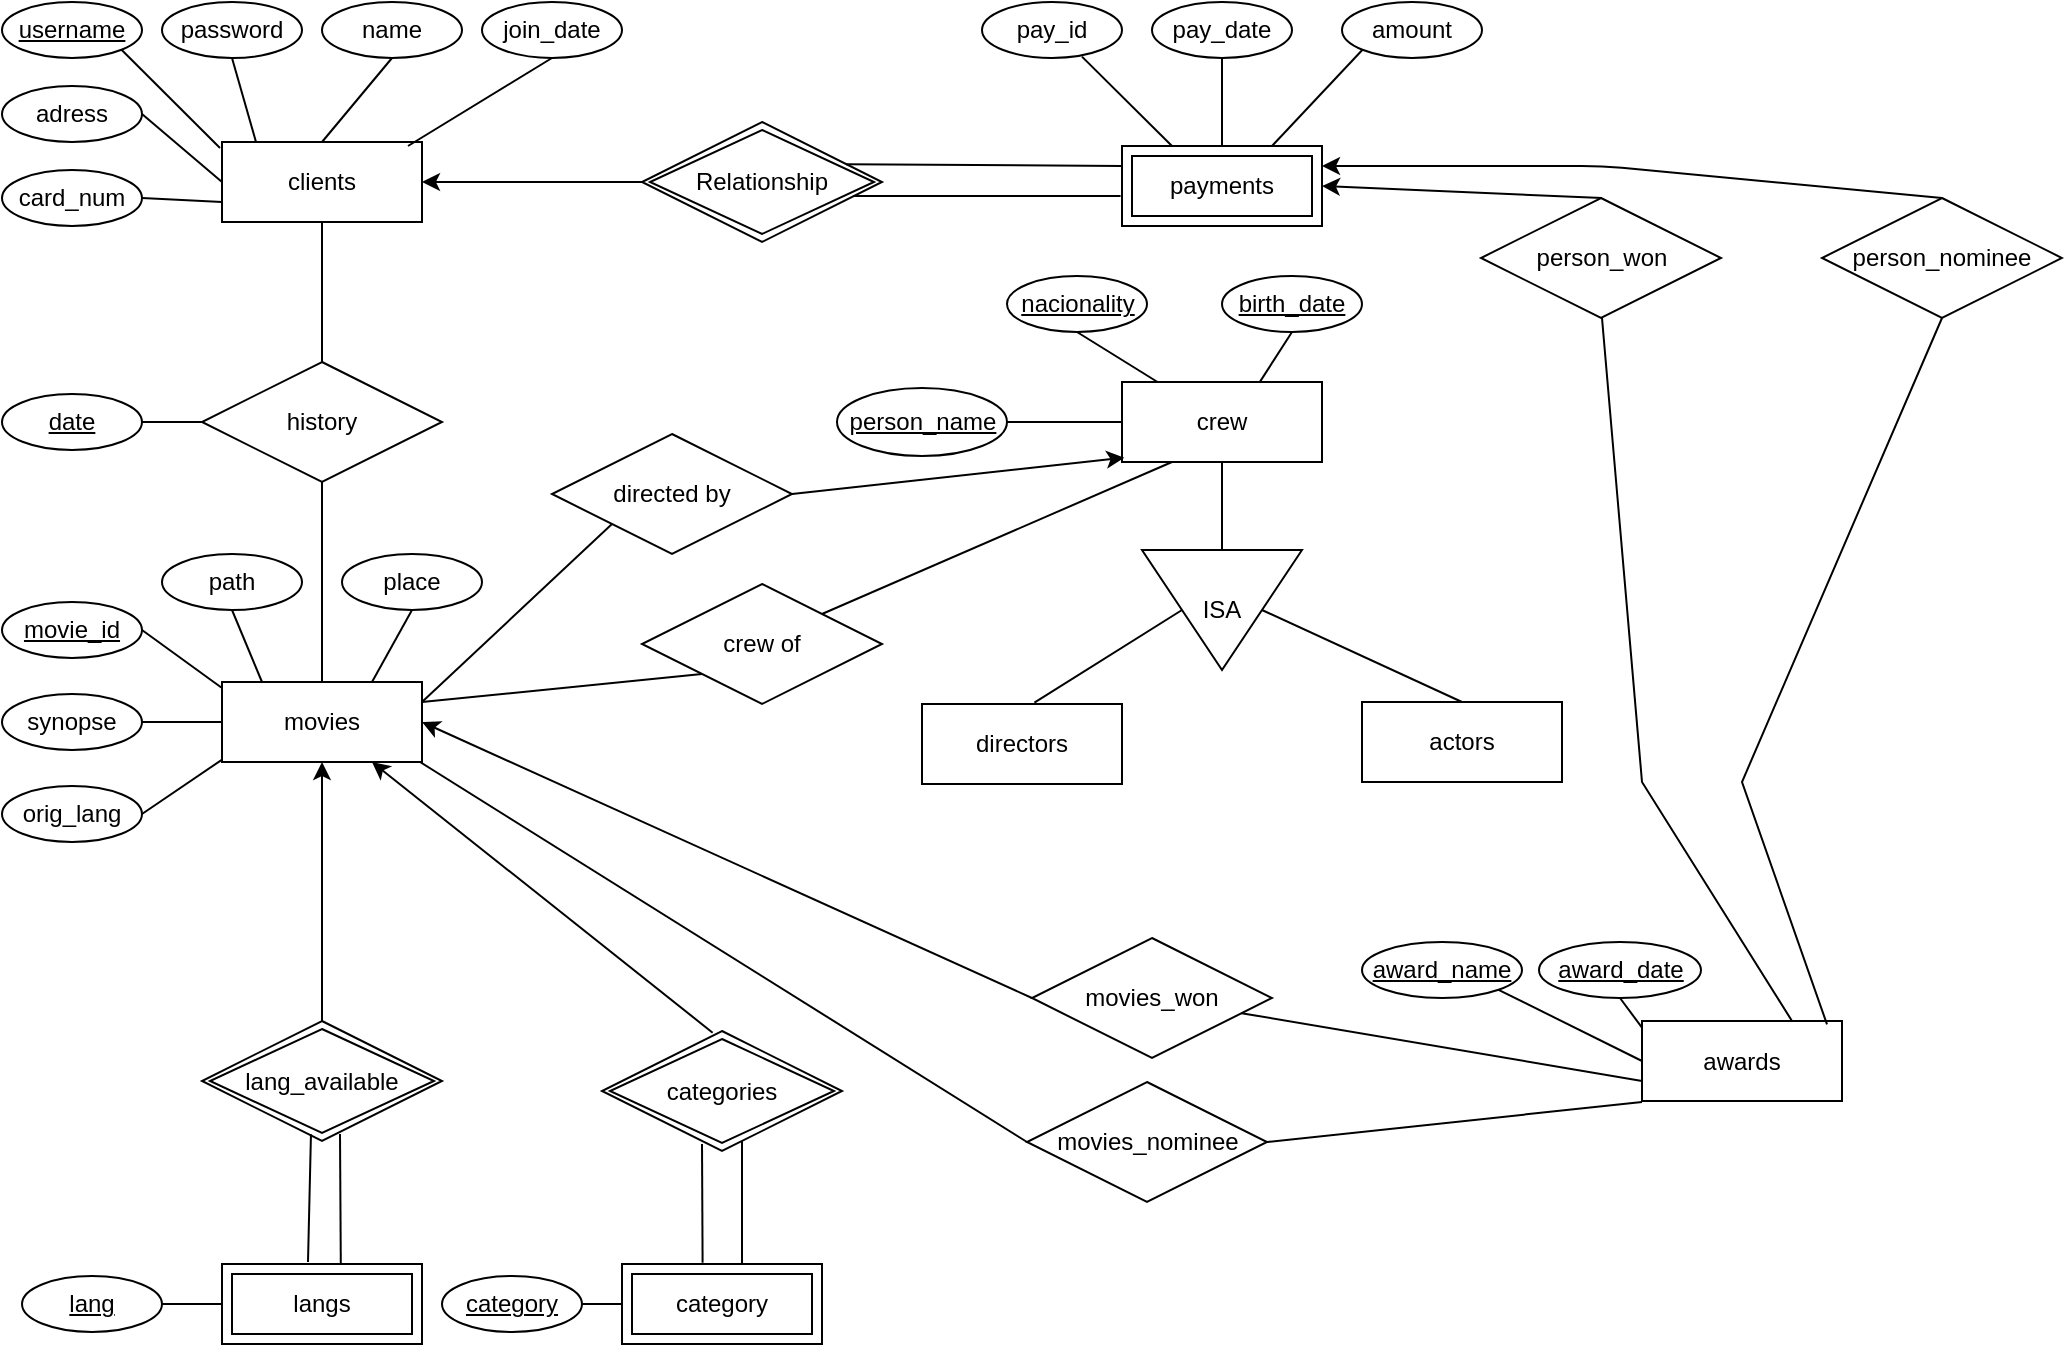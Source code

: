 <mxfile version="12.3.8" type="device" pages="1"><diagram id="RYnue4cF0OKcC7SYmtah" name="Page-1"><mxGraphModel dx="1406" dy="778" grid="1" gridSize="10" guides="1" tooltips="1" connect="1" arrows="1" fold="1" page="1" pageScale="1" pageWidth="850" pageHeight="1100" math="0" shadow="0"><root><mxCell id="0"/><mxCell id="1" parent="0"/><mxCell id="TG9i973_F82ijA39gTVR-1" value="clients" style="whiteSpace=wrap;html=1;align=center;" parent="1" vertex="1"><mxGeometry x="110" y="80" width="100" height="40" as="geometry"/></mxCell><mxCell id="TG9i973_F82ijA39gTVR-2" value="username" style="ellipse;whiteSpace=wrap;html=1;align=center;fontStyle=4" parent="1" vertex="1"><mxGeometry y="10" width="70" height="28" as="geometry"/></mxCell><mxCell id="TG9i973_F82ijA39gTVR-3" value="password" style="ellipse;whiteSpace=wrap;html=1;align=center;" parent="1" vertex="1"><mxGeometry x="80" y="10" width="70" height="28" as="geometry"/></mxCell><mxCell id="TG9i973_F82ijA39gTVR-4" value="name&lt;span style=&quot;color: rgba(0 , 0 , 0 , 0) ; font-family: monospace ; font-size: 0px ; white-space: nowrap&quot;&gt;%3CmxGraphModel%3E%3Croot%3E%3CmxCell%20id%3D%220%22%2F%3E%3CmxCell%20id%3D%221%22%20parent%3D%220%22%2F%3E%3CmxCell%20id%3D%222%22%20value%3D%22username%22%20style%3D%22ellipse%3BwhiteSpace%3Dwrap%3Bhtml%3D1%3Balign%3Dcenter%3B%22%20vertex%3D%221%22%20parent%3D%221%22%3E%3CmxGeometry%20x%3D%22110%22%20y%3D%22152%22%20width%3D%2270%22%20height%3D%2228%22%20as%3D%22geometry%22%2F%3E%3C%2FmxCell%3E%3C%2Froot%3E%3C%2FmxGraphModel%3E&lt;/span&gt;" style="ellipse;whiteSpace=wrap;html=1;align=center;" parent="1" vertex="1"><mxGeometry x="160" y="10" width="70" height="28" as="geometry"/></mxCell><mxCell id="TG9i973_F82ijA39gTVR-5" value="join_date" style="ellipse;whiteSpace=wrap;html=1;align=center;" parent="1" vertex="1"><mxGeometry x="240" y="10" width="70" height="28" as="geometry"/></mxCell><mxCell id="TG9i973_F82ijA39gTVR-6" value="adress" style="ellipse;whiteSpace=wrap;html=1;align=center;" parent="1" vertex="1"><mxGeometry y="52" width="70" height="28" as="geometry"/></mxCell><mxCell id="TG9i973_F82ijA39gTVR-7" value="card_num" style="ellipse;whiteSpace=wrap;html=1;align=center;" parent="1" vertex="1"><mxGeometry y="94" width="70" height="28" as="geometry"/></mxCell><mxCell id="TG9i973_F82ijA39gTVR-8" value="" style="endArrow=none;html=1;rounded=0;exitX=1;exitY=0.5;exitDx=0;exitDy=0;entryX=0;entryY=0.75;entryDx=0;entryDy=0;" parent="1" source="TG9i973_F82ijA39gTVR-7" target="TG9i973_F82ijA39gTVR-1" edge="1"><mxGeometry relative="1" as="geometry"><mxPoint x="10" y="140" as="sourcePoint"/><mxPoint x="170" y="140" as="targetPoint"/></mxGeometry></mxCell><mxCell id="TG9i973_F82ijA39gTVR-11" value="" style="endArrow=none;html=1;rounded=0;exitX=1;exitY=0.5;exitDx=0;exitDy=0;entryX=0;entryY=0.5;entryDx=0;entryDy=0;" parent="1" source="TG9i973_F82ijA39gTVR-6" target="TG9i973_F82ijA39gTVR-1" edge="1"><mxGeometry relative="1" as="geometry"><mxPoint x="10" y="140" as="sourcePoint"/><mxPoint x="110" y="90" as="targetPoint"/></mxGeometry></mxCell><mxCell id="TG9i973_F82ijA39gTVR-12" value="" style="endArrow=none;html=1;rounded=0;exitX=1;exitY=1;exitDx=0;exitDy=0;entryX=-0.01;entryY=0.075;entryDx=0;entryDy=0;entryPerimeter=0;" parent="1" source="TG9i973_F82ijA39gTVR-2" target="TG9i973_F82ijA39gTVR-1" edge="1"><mxGeometry relative="1" as="geometry"><mxPoint x="10" y="140" as="sourcePoint"/><mxPoint x="110" y="100" as="targetPoint"/></mxGeometry></mxCell><mxCell id="TG9i973_F82ijA39gTVR-13" value="" style="endArrow=none;html=1;rounded=0;exitX=0.5;exitY=1;exitDx=0;exitDy=0;entryX=0.17;entryY=0;entryDx=0;entryDy=0;entryPerimeter=0;" parent="1" source="TG9i973_F82ijA39gTVR-3" target="TG9i973_F82ijA39gTVR-1" edge="1"><mxGeometry relative="1" as="geometry"><mxPoint x="10" y="140" as="sourcePoint"/><mxPoint x="170" y="140" as="targetPoint"/></mxGeometry></mxCell><mxCell id="TG9i973_F82ijA39gTVR-14" value="" style="endArrow=none;html=1;rounded=0;exitX=0.5;exitY=1;exitDx=0;exitDy=0;entryX=0.5;entryY=0;entryDx=0;entryDy=0;" parent="1" source="TG9i973_F82ijA39gTVR-4" target="TG9i973_F82ijA39gTVR-1" edge="1"><mxGeometry relative="1" as="geometry"><mxPoint x="10" y="140" as="sourcePoint"/><mxPoint x="170" y="140" as="targetPoint"/></mxGeometry></mxCell><mxCell id="TG9i973_F82ijA39gTVR-15" value="" style="endArrow=none;html=1;rounded=0;exitX=0.5;exitY=1;exitDx=0;exitDy=0;entryX=0.93;entryY=0.05;entryDx=0;entryDy=0;entryPerimeter=0;" parent="1" source="TG9i973_F82ijA39gTVR-5" target="TG9i973_F82ijA39gTVR-1" edge="1"><mxGeometry relative="1" as="geometry"><mxPoint x="10" y="140" as="sourcePoint"/><mxPoint x="170" y="140" as="targetPoint"/></mxGeometry></mxCell><mxCell id="TG9i973_F82ijA39gTVR-16" value="history" style="shape=rhombus;perimeter=rhombusPerimeter;whiteSpace=wrap;html=1;align=center;" parent="1" vertex="1"><mxGeometry x="100" y="190" width="120" height="60" as="geometry"/></mxCell><mxCell id="TG9i973_F82ijA39gTVR-17" value="" style="endArrow=none;html=1;rounded=0;exitX=0.5;exitY=1;exitDx=0;exitDy=0;entryX=0.5;entryY=0;entryDx=0;entryDy=0;" parent="1" source="TG9i973_F82ijA39gTVR-1" target="TG9i973_F82ijA39gTVR-16" edge="1"><mxGeometry relative="1" as="geometry"><mxPoint x="10" y="270" as="sourcePoint"/><mxPoint x="170" y="270" as="targetPoint"/></mxGeometry></mxCell><mxCell id="TG9i973_F82ijA39gTVR-19" value="date" style="ellipse;whiteSpace=wrap;html=1;align=center;fontStyle=4" parent="1" vertex="1"><mxGeometry y="206" width="70" height="28" as="geometry"/></mxCell><mxCell id="TG9i973_F82ijA39gTVR-20" value="" style="endArrow=none;html=1;rounded=0;exitX=1;exitY=0.5;exitDx=0;exitDy=0;entryX=0;entryY=0.5;entryDx=0;entryDy=0;" parent="1" source="TG9i973_F82ijA39gTVR-19" target="TG9i973_F82ijA39gTVR-16" edge="1"><mxGeometry relative="1" as="geometry"><mxPoint x="10" y="270" as="sourcePoint"/><mxPoint x="170" y="270" as="targetPoint"/></mxGeometry></mxCell><mxCell id="TG9i973_F82ijA39gTVR-21" value="movies" style="whiteSpace=wrap;html=1;align=center;" parent="1" vertex="1"><mxGeometry x="110" y="350" width="100" height="40" as="geometry"/></mxCell><mxCell id="TG9i973_F82ijA39gTVR-22" value="" style="endArrow=none;html=1;rounded=0;exitX=0.5;exitY=1;exitDx=0;exitDy=0;entryX=0.5;entryY=0;entryDx=0;entryDy=0;" parent="1" source="TG9i973_F82ijA39gTVR-16" target="TG9i973_F82ijA39gTVR-21" edge="1"><mxGeometry relative="1" as="geometry"><mxPoint x="10" y="410" as="sourcePoint"/><mxPoint x="170" y="410" as="targetPoint"/></mxGeometry></mxCell><mxCell id="TG9i973_F82ijA39gTVR-26" value="path" style="ellipse;whiteSpace=wrap;html=1;align=center;" parent="1" vertex="1"><mxGeometry x="80" y="286" width="70" height="28" as="geometry"/></mxCell><mxCell id="TG9i973_F82ijA39gTVR-27" value="place" style="ellipse;whiteSpace=wrap;html=1;align=center;" parent="1" vertex="1"><mxGeometry x="170" y="286" width="70" height="28" as="geometry"/></mxCell><mxCell id="TG9i973_F82ijA39gTVR-28" value="movie_id" style="ellipse;whiteSpace=wrap;html=1;align=center;fontStyle=4" parent="1" vertex="1"><mxGeometry y="310" width="70" height="28" as="geometry"/></mxCell><mxCell id="TG9i973_F82ijA39gTVR-29" value="synopse" style="ellipse;whiteSpace=wrap;html=1;align=center;" parent="1" vertex="1"><mxGeometry y="356" width="70" height="28" as="geometry"/></mxCell><mxCell id="TG9i973_F82ijA39gTVR-30" value="orig_lang" style="ellipse;whiteSpace=wrap;html=1;align=center;" parent="1" vertex="1"><mxGeometry y="402" width="70" height="28" as="geometry"/></mxCell><mxCell id="TG9i973_F82ijA39gTVR-31" value="" style="endArrow=none;html=1;rounded=0;exitX=0.5;exitY=1;exitDx=0;exitDy=0;" parent="1" source="TG9i973_F82ijA39gTVR-26" edge="1"><mxGeometry relative="1" as="geometry"><mxPoint x="10" y="450" as="sourcePoint"/><mxPoint x="130" y="350" as="targetPoint"/></mxGeometry></mxCell><mxCell id="TG9i973_F82ijA39gTVR-32" value="" style="endArrow=none;html=1;rounded=0;exitX=0.5;exitY=1;exitDx=0;exitDy=0;entryX=0.75;entryY=0;entryDx=0;entryDy=0;" parent="1" source="TG9i973_F82ijA39gTVR-27" target="TG9i973_F82ijA39gTVR-21" edge="1"><mxGeometry relative="1" as="geometry"><mxPoint x="10" y="450" as="sourcePoint"/><mxPoint x="170" y="450" as="targetPoint"/></mxGeometry></mxCell><mxCell id="TG9i973_F82ijA39gTVR-33" value="" style="endArrow=none;html=1;rounded=0;exitX=1;exitY=0.5;exitDx=0;exitDy=0;entryX=0;entryY=0.075;entryDx=0;entryDy=0;entryPerimeter=0;" parent="1" source="TG9i973_F82ijA39gTVR-28" target="TG9i973_F82ijA39gTVR-21" edge="1"><mxGeometry relative="1" as="geometry"><mxPoint x="10" y="450" as="sourcePoint"/><mxPoint x="170" y="450" as="targetPoint"/></mxGeometry></mxCell><mxCell id="TG9i973_F82ijA39gTVR-34" value="" style="endArrow=none;html=1;rounded=0;exitX=1;exitY=0.5;exitDx=0;exitDy=0;entryX=0;entryY=0.5;entryDx=0;entryDy=0;" parent="1" source="TG9i973_F82ijA39gTVR-29" target="TG9i973_F82ijA39gTVR-21" edge="1"><mxGeometry relative="1" as="geometry"><mxPoint x="10" y="450" as="sourcePoint"/><mxPoint x="170" y="450" as="targetPoint"/></mxGeometry></mxCell><mxCell id="TG9i973_F82ijA39gTVR-35" value="" style="endArrow=none;html=1;rounded=0;exitX=1;exitY=0.5;exitDx=0;exitDy=0;entryX=-0.003;entryY=0.976;entryDx=0;entryDy=0;entryPerimeter=0;" parent="1" source="TG9i973_F82ijA39gTVR-30" target="TG9i973_F82ijA39gTVR-21" edge="1"><mxGeometry relative="1" as="geometry"><mxPoint x="10" y="450" as="sourcePoint"/><mxPoint x="170" y="450" as="targetPoint"/></mxGeometry></mxCell><mxCell id="TG9i973_F82ijA39gTVR-37" value="Relationship" style="shape=rhombus;double=1;perimeter=rhombusPerimeter;whiteSpace=wrap;html=1;align=center;" parent="1" vertex="1"><mxGeometry x="320" y="70" width="120" height="60" as="geometry"/></mxCell><mxCell id="TG9i973_F82ijA39gTVR-38" value="" style="endArrow=classic;html=1;entryX=1;entryY=0.5;entryDx=0;entryDy=0;exitX=0;exitY=0.5;exitDx=0;exitDy=0;" parent="1" source="TG9i973_F82ijA39gTVR-37" target="TG9i973_F82ijA39gTVR-1" edge="1"><mxGeometry width="50" height="50" relative="1" as="geometry"><mxPoint x="320" y="170" as="sourcePoint"/><mxPoint x="320" y="230" as="targetPoint"/></mxGeometry></mxCell><mxCell id="TG9i973_F82ijA39gTVR-39" value="payments" style="shape=ext;margin=3;double=1;whiteSpace=wrap;html=1;align=center;" parent="1" vertex="1"><mxGeometry x="560" y="82" width="100" height="40" as="geometry"/></mxCell><mxCell id="TG9i973_F82ijA39gTVR-40" value="" style="endArrow=none;html=1;rounded=0;entryX=0;entryY=0.25;entryDx=0;entryDy=0;exitX=0.85;exitY=0.352;exitDx=0;exitDy=0;exitPerimeter=0;" parent="1" source="TG9i973_F82ijA39gTVR-37" target="TG9i973_F82ijA39gTVR-39" edge="1"><mxGeometry relative="1" as="geometry"><mxPoint x="10" y="450" as="sourcePoint"/><mxPoint x="170" y="450" as="targetPoint"/></mxGeometry></mxCell><mxCell id="TG9i973_F82ijA39gTVR-41" value="" style="endArrow=none;html=1;rounded=0;exitX=0.879;exitY=0.616;exitDx=0;exitDy=0;exitPerimeter=0;entryX=-0.007;entryY=0.624;entryDx=0;entryDy=0;entryPerimeter=0;" parent="1" source="TG9i973_F82ijA39gTVR-37" target="TG9i973_F82ijA39gTVR-39" edge="1"><mxGeometry relative="1" as="geometry"><mxPoint x="10" y="450" as="sourcePoint"/><mxPoint x="170" y="450" as="targetPoint"/></mxGeometry></mxCell><mxCell id="TG9i973_F82ijA39gTVR-43" value="pay_id" style="ellipse;whiteSpace=wrap;html=1;align=center;" parent="1" vertex="1"><mxGeometry x="490" y="10" width="70" height="28" as="geometry"/></mxCell><mxCell id="TG9i973_F82ijA39gTVR-44" value="pay_date" style="ellipse;whiteSpace=wrap;html=1;align=center;" parent="1" vertex="1"><mxGeometry x="575" y="10" width="70" height="28" as="geometry"/></mxCell><mxCell id="TG9i973_F82ijA39gTVR-45" value="" style="endArrow=none;html=1;rounded=0;exitX=0.714;exitY=0.975;exitDx=0;exitDy=0;exitPerimeter=0;entryX=0.25;entryY=0;entryDx=0;entryDy=0;" parent="1" source="TG9i973_F82ijA39gTVR-43" target="TG9i973_F82ijA39gTVR-39" edge="1"><mxGeometry relative="1" as="geometry"><mxPoint x="550" y="170" as="sourcePoint"/><mxPoint x="590" y="190" as="targetPoint"/></mxGeometry></mxCell><mxCell id="TG9i973_F82ijA39gTVR-46" value="" style="endArrow=none;html=1;rounded=0;entryX=0.5;entryY=0;entryDx=0;entryDy=0;exitX=0.5;exitY=1;exitDx=0;exitDy=0;" parent="1" source="TG9i973_F82ijA39gTVR-44" target="TG9i973_F82ijA39gTVR-39" edge="1"><mxGeometry relative="1" as="geometry"><mxPoint x="610" y="50" as="sourcePoint"/><mxPoint x="655" y="82" as="targetPoint"/></mxGeometry></mxCell><mxCell id="TG9i973_F82ijA39gTVR-47" value="amount" style="ellipse;whiteSpace=wrap;html=1;align=center;" parent="1" vertex="1"><mxGeometry x="670" y="10" width="70" height="28" as="geometry"/></mxCell><mxCell id="TG9i973_F82ijA39gTVR-48" value="" style="endArrow=none;html=1;rounded=0;exitX=0;exitY=1;exitDx=0;exitDy=0;entryX=0.75;entryY=0;entryDx=0;entryDy=0;" parent="1" source="TG9i973_F82ijA39gTVR-47" target="TG9i973_F82ijA39gTVR-39" edge="1"><mxGeometry relative="1" as="geometry"><mxPoint x="460" y="250" as="sourcePoint"/><mxPoint x="620" y="250" as="targetPoint"/></mxGeometry></mxCell><mxCell id="TG9i973_F82ijA39gTVR-52" value="" style="endArrow=classic;html=1;entryX=0.5;entryY=1;entryDx=0;entryDy=0;exitX=0.5;exitY=0;exitDx=0;exitDy=0;" parent="1" target="TG9i973_F82ijA39gTVR-21" edge="1"><mxGeometry width="50" height="50" relative="1" as="geometry"><mxPoint x="160" y="520" as="sourcePoint"/><mxPoint x="60" y="580" as="targetPoint"/></mxGeometry></mxCell><mxCell id="TG9i973_F82ijA39gTVR-53" value="" style="endArrow=classic;html=1;entryX=0.75;entryY=1;entryDx=0;entryDy=0;exitX=0.461;exitY=0.014;exitDx=0;exitDy=0;exitPerimeter=0;" parent="1" source="TG9i973_F82ijA39gTVR-55" target="TG9i973_F82ijA39gTVR-21" edge="1"><mxGeometry width="50" height="50" relative="1" as="geometry"><mxPoint x="449.333" y="520" as="sourcePoint"/><mxPoint x="60" y="580" as="targetPoint"/></mxGeometry></mxCell><mxCell id="TG9i973_F82ijA39gTVR-54" value="lang_available" style="shape=rhombus;double=1;perimeter=rhombusPerimeter;whiteSpace=wrap;html=1;align=center;" parent="1" vertex="1"><mxGeometry x="100" y="519.5" width="120" height="60" as="geometry"/></mxCell><mxCell id="TG9i973_F82ijA39gTVR-55" value="categories" style="shape=rhombus;double=1;perimeter=rhombusPerimeter;whiteSpace=wrap;html=1;align=center;" parent="1" vertex="1"><mxGeometry x="300" y="524.5" width="120" height="60" as="geometry"/></mxCell><mxCell id="TG9i973_F82ijA39gTVR-56" value="langs" style="shape=ext;margin=3;double=1;whiteSpace=wrap;html=1;align=center;" parent="1" vertex="1"><mxGeometry x="110" y="641" width="100" height="40" as="geometry"/></mxCell><mxCell id="TG9i973_F82ijA39gTVR-57" value="" style="endArrow=none;html=1;rounded=0;exitX=0.454;exitY=0.944;exitDx=0;exitDy=0;exitPerimeter=0;" parent="1" source="TG9i973_F82ijA39gTVR-54" edge="1"><mxGeometry relative="1" as="geometry"><mxPoint x="10" y="690" as="sourcePoint"/><mxPoint x="153" y="640" as="targetPoint"/></mxGeometry></mxCell><mxCell id="TG9i973_F82ijA39gTVR-60" value="lang" style="ellipse;whiteSpace=wrap;html=1;align=center;fontStyle=4" parent="1" vertex="1"><mxGeometry x="10" y="647" width="70" height="28" as="geometry"/></mxCell><mxCell id="TG9i973_F82ijA39gTVR-61" value="" style="endArrow=none;html=1;rounded=0;exitX=1;exitY=0.5;exitDx=0;exitDy=0;entryX=0;entryY=0.5;entryDx=0;entryDy=0;" parent="1" source="TG9i973_F82ijA39gTVR-60" target="TG9i973_F82ijA39gTVR-56" edge="1"><mxGeometry relative="1" as="geometry"><mxPoint x="10" y="690" as="sourcePoint"/><mxPoint x="170" y="690" as="targetPoint"/></mxGeometry></mxCell><mxCell id="TG9i973_F82ijA39gTVR-62" value="category" style="shape=ext;margin=3;double=1;whiteSpace=wrap;html=1;align=center;" parent="1" vertex="1"><mxGeometry x="310" y="641" width="100" height="40" as="geometry"/></mxCell><mxCell id="TG9i973_F82ijA39gTVR-65" value="category" style="ellipse;whiteSpace=wrap;html=1;align=center;fontStyle=4" parent="1" vertex="1"><mxGeometry x="220" y="647" width="70" height="28" as="geometry"/></mxCell><mxCell id="TG9i973_F82ijA39gTVR-68" value="" style="endArrow=none;html=1;rounded=0;exitX=0;exitY=0.5;exitDx=0;exitDy=0;entryX=1;entryY=0.5;entryDx=0;entryDy=0;" parent="1" source="TG9i973_F82ijA39gTVR-62" target="TG9i973_F82ijA39gTVR-65" edge="1"><mxGeometry relative="1" as="geometry"><mxPoint x="-80" y="705" as="sourcePoint"/><mxPoint x="80" y="705" as="targetPoint"/></mxGeometry></mxCell><mxCell id="TG9i973_F82ijA39gTVR-69" value="" style="endArrow=none;html=1;rounded=0;exitX=0.5;exitY=1;exitDx=0;exitDy=0;" parent="1" edge="1"><mxGeometry relative="1" as="geometry"><mxPoint x="370" y="579.5" as="sourcePoint"/><mxPoint x="370" y="641" as="targetPoint"/></mxGeometry></mxCell><mxCell id="TG9i973_F82ijA39gTVR-71" value="" style="endArrow=none;html=1;rounded=0;entryX=0.354;entryY=0;entryDx=0;entryDy=0;entryPerimeter=0;" parent="1" edge="1"><mxGeometry relative="1" as="geometry"><mxPoint x="169" y="576" as="sourcePoint"/><mxPoint x="169.4" y="641" as="targetPoint"/></mxGeometry></mxCell><mxCell id="TG9i973_F82ijA39gTVR-72" value="" style="endArrow=none;html=1;rounded=0;entryX=0.403;entryY=-0.017;entryDx=0;entryDy=0;entryPerimeter=0;" parent="1" target="TG9i973_F82ijA39gTVR-62" edge="1"><mxGeometry relative="1" as="geometry"><mxPoint x="350" y="581" as="sourcePoint"/><mxPoint x="350" y="635" as="targetPoint"/></mxGeometry></mxCell><mxCell id="TG9i973_F82ijA39gTVR-79" value="crew" style="whiteSpace=wrap;html=1;align=center;" parent="1" vertex="1"><mxGeometry x="560" y="200" width="100" height="40" as="geometry"/></mxCell><mxCell id="TG9i973_F82ijA39gTVR-81" value="person_name" style="ellipse;whiteSpace=wrap;html=1;align=center;fontStyle=4" parent="1" vertex="1"><mxGeometry x="417.5" y="203" width="85" height="34" as="geometry"/></mxCell><mxCell id="TG9i973_F82ijA39gTVR-85" value="" style="endArrow=none;html=1;rounded=0;exitX=1;exitY=0.5;exitDx=0;exitDy=0;entryX=0;entryY=0.5;entryDx=0;entryDy=0;" parent="1" source="TG9i973_F82ijA39gTVR-81" target="TG9i973_F82ijA39gTVR-79" edge="1"><mxGeometry relative="1" as="geometry"><mxPoint x="480" y="300" as="sourcePoint"/><mxPoint x="640" y="300" as="targetPoint"/></mxGeometry></mxCell><mxCell id="TG9i973_F82ijA39gTVR-87" value="nacionality" style="ellipse;whiteSpace=wrap;html=1;align=center;fontStyle=4" parent="1" vertex="1"><mxGeometry x="502.5" y="147" width="70" height="28" as="geometry"/></mxCell><mxCell id="TG9i973_F82ijA39gTVR-88" value="birth_date" style="ellipse;whiteSpace=wrap;html=1;align=center;fontStyle=4" parent="1" vertex="1"><mxGeometry x="610" y="147" width="70" height="28" as="geometry"/></mxCell><mxCell id="TG9i973_F82ijA39gTVR-89" value="" style="endArrow=none;html=1;rounded=0;exitX=0.5;exitY=1;exitDx=0;exitDy=0;" parent="1" source="TG9i973_F82ijA39gTVR-87" target="TG9i973_F82ijA39gTVR-79" edge="1"><mxGeometry relative="1" as="geometry"><mxPoint x="525" y="389.5" as="sourcePoint"/><mxPoint x="685" y="389.5" as="targetPoint"/></mxGeometry></mxCell><mxCell id="TG9i973_F82ijA39gTVR-90" value="" style="endArrow=none;html=1;rounded=0;exitX=0.5;exitY=1;exitDx=0;exitDy=0;entryX=0.687;entryY=0.008;entryDx=0;entryDy=0;entryPerimeter=0;" parent="1" source="TG9i973_F82ijA39gTVR-88" target="TG9i973_F82ijA39gTVR-79" edge="1"><mxGeometry relative="1" as="geometry"><mxPoint x="547.5" y="185" as="sourcePoint"/><mxPoint x="587.778" y="210" as="targetPoint"/></mxGeometry></mxCell><mxCell id="TG9i973_F82ijA39gTVR-91" value="ISA" style="triangle;whiteSpace=wrap;html=1;direction=south;" parent="1" vertex="1"><mxGeometry x="570" y="284" width="80" height="60" as="geometry"/></mxCell><mxCell id="TG9i973_F82ijA39gTVR-92" value="" style="endArrow=none;html=1;rounded=0;exitX=0.5;exitY=1;exitDx=0;exitDy=0;entryX=0;entryY=0.5;entryDx=0;entryDy=0;" parent="1" source="TG9i973_F82ijA39gTVR-79" target="TG9i973_F82ijA39gTVR-91" edge="1"><mxGeometry relative="1" as="geometry"><mxPoint x="424.5" y="383.5" as="sourcePoint"/><mxPoint x="584.5" y="383.5" as="targetPoint"/></mxGeometry></mxCell><mxCell id="TG9i973_F82ijA39gTVR-93" value="directors" style="whiteSpace=wrap;html=1;align=center;" parent="1" vertex="1"><mxGeometry x="460" y="361" width="100" height="40" as="geometry"/></mxCell><mxCell id="TG9i973_F82ijA39gTVR-94" value="actors" style="whiteSpace=wrap;html=1;align=center;" parent="1" vertex="1"><mxGeometry x="680" y="360" width="100" height="40" as="geometry"/></mxCell><mxCell id="TG9i973_F82ijA39gTVR-95" value="" style="endArrow=none;html=1;rounded=0;exitX=0.5;exitY=1;exitDx=0;exitDy=0;entryX=0.562;entryY=-0.017;entryDx=0;entryDy=0;entryPerimeter=0;" parent="1" source="TG9i973_F82ijA39gTVR-91" target="TG9i973_F82ijA39gTVR-93" edge="1"><mxGeometry relative="1" as="geometry"><mxPoint x="502.5" y="500" as="sourcePoint"/><mxPoint x="662.5" y="500" as="targetPoint"/></mxGeometry></mxCell><mxCell id="TG9i973_F82ijA39gTVR-96" value="" style="endArrow=none;html=1;rounded=0;exitX=0.5;exitY=0;exitDx=0;exitDy=0;entryX=0.5;entryY=0;entryDx=0;entryDy=0;" parent="1" source="TG9i973_F82ijA39gTVR-91" target="TG9i973_F82ijA39gTVR-94" edge="1"><mxGeometry relative="1" as="geometry"><mxPoint x="650" y="378" as="sourcePoint"/><mxPoint x="576.2" y="424.32" as="targetPoint"/></mxGeometry></mxCell><mxCell id="TG9i973_F82ijA39gTVR-98" value="awards" style="whiteSpace=wrap;html=1;align=center;" parent="1" vertex="1"><mxGeometry x="820" y="519.5" width="100" height="40" as="geometry"/></mxCell><mxCell id="TG9i973_F82ijA39gTVR-100" value="" style="endArrow=classic;html=1;entryX=1;entryY=0.5;entryDx=0;entryDy=0;exitX=0.5;exitY=0;exitDx=0;exitDy=0;" parent="1" target="TG9i973_F82ijA39gTVR-39" edge="1"><mxGeometry width="50" height="50" relative="1" as="geometry"><mxPoint x="800" y="108" as="sourcePoint"/><mxPoint x="755" y="125" as="targetPoint"/></mxGeometry></mxCell><mxCell id="TG9i973_F82ijA39gTVR-103" value="" style="endArrow=classic;html=1;exitX=0.5;exitY=0;exitDx=0;exitDy=0;entryX=1;entryY=0.25;entryDx=0;entryDy=0;" parent="1" target="TG9i973_F82ijA39gTVR-39" edge="1"><mxGeometry width="50" height="50" relative="1" as="geometry"><mxPoint x="970" y="108" as="sourcePoint"/><mxPoint x="820" y="100" as="targetPoint"/><Array as="points"><mxPoint x="800" y="92"/></Array></mxGeometry></mxCell><mxCell id="TG9i973_F82ijA39gTVR-105" value="" style="endArrow=none;html=1;rounded=0;entryX=0.5;entryY=1;entryDx=0;entryDy=0;exitX=0.75;exitY=0;exitDx=0;exitDy=0;" parent="1" source="TG9i973_F82ijA39gTVR-98" edge="1"><mxGeometry relative="1" as="geometry"><mxPoint x="650" y="554" as="sourcePoint"/><mxPoint x="800" y="168" as="targetPoint"/><Array as="points"><mxPoint x="820" y="400"/></Array></mxGeometry></mxCell><mxCell id="TG9i973_F82ijA39gTVR-106" value="" style="endArrow=none;html=1;rounded=0;entryX=0.5;entryY=1;entryDx=0;entryDy=0;exitX=0.925;exitY=0.042;exitDx=0;exitDy=0;exitPerimeter=0;" parent="1" source="TG9i973_F82ijA39gTVR-98" edge="1"><mxGeometry relative="1" as="geometry"><mxPoint x="850" y="520" as="sourcePoint"/><mxPoint x="970" y="168" as="targetPoint"/><Array as="points"><mxPoint x="870" y="400"/></Array></mxGeometry></mxCell><mxCell id="TG9i973_F82ijA39gTVR-108" value="award_name" style="ellipse;whiteSpace=wrap;html=1;align=center;fontStyle=4" parent="1" vertex="1"><mxGeometry x="680" y="480" width="80" height="28" as="geometry"/></mxCell><mxCell id="TG9i973_F82ijA39gTVR-109" value="award_date" style="ellipse;whiteSpace=wrap;html=1;align=center;fontStyle=4" parent="1" vertex="1"><mxGeometry x="768.5" y="480" width="81" height="28" as="geometry"/></mxCell><mxCell id="TG9i973_F82ijA39gTVR-112" value="" style="endArrow=none;html=1;rounded=0;exitX=0.5;exitY=1;exitDx=0;exitDy=0;entryX=0;entryY=0.083;entryDx=0;entryDy=0;entryPerimeter=0;" parent="1" source="TG9i973_F82ijA39gTVR-109" target="TG9i973_F82ijA39gTVR-98" edge="1"><mxGeometry relative="1" as="geometry"><mxPoint x="590" y="590" as="sourcePoint"/><mxPoint x="750" y="590" as="targetPoint"/></mxGeometry></mxCell><mxCell id="TG9i973_F82ijA39gTVR-113" value="" style="endArrow=none;html=1;rounded=0;exitX=1;exitY=1;exitDx=0;exitDy=0;entryX=0;entryY=0.5;entryDx=0;entryDy=0;" parent="1" source="TG9i973_F82ijA39gTVR-108" target="TG9i973_F82ijA39gTVR-98" edge="1"><mxGeometry relative="1" as="geometry"><mxPoint x="580" y="600" as="sourcePoint"/><mxPoint x="740" y="600" as="targetPoint"/></mxGeometry></mxCell><mxCell id="TG9i973_F82ijA39gTVR-114" value="person_won" style="shape=rhombus;perimeter=rhombusPerimeter;whiteSpace=wrap;html=1;align=center;" parent="1" vertex="1"><mxGeometry x="739.5" y="108" width="120" height="60" as="geometry"/></mxCell><mxCell id="TG9i973_F82ijA39gTVR-115" value="person_nominee" style="shape=rhombus;perimeter=rhombusPerimeter;whiteSpace=wrap;html=1;align=center;" parent="1" vertex="1"><mxGeometry x="910" y="108" width="120" height="60" as="geometry"/></mxCell><mxCell id="TG9i973_F82ijA39gTVR-117" value="movies_won" style="shape=rhombus;perimeter=rhombusPerimeter;whiteSpace=wrap;html=1;align=center;" parent="1" vertex="1"><mxGeometry x="515" y="478" width="120" height="60" as="geometry"/></mxCell><mxCell id="TG9i973_F82ijA39gTVR-118" value="" style="endArrow=none;html=1;rounded=0;entryX=0;entryY=0.75;entryDx=0;entryDy=0;" parent="1" source="TG9i973_F82ijA39gTVR-117" target="TG9i973_F82ijA39gTVR-98" edge="1"><mxGeometry relative="1" as="geometry"><mxPoint x="645" y="539.5" as="sourcePoint"/><mxPoint x="805" y="539.5" as="targetPoint"/></mxGeometry></mxCell><mxCell id="TG9i973_F82ijA39gTVR-119" value="" style="endArrow=classic;html=1;exitX=0;exitY=0.5;exitDx=0;exitDy=0;entryX=1;entryY=0.5;entryDx=0;entryDy=0;" parent="1" source="TG9i973_F82ijA39gTVR-117" target="TG9i973_F82ijA39gTVR-21" edge="1"><mxGeometry width="50" height="50" relative="1" as="geometry"><mxPoint x="452.5" y="509.5" as="sourcePoint"/><mxPoint x="502.5" y="459.5" as="targetPoint"/></mxGeometry></mxCell><mxCell id="TG9i973_F82ijA39gTVR-120" value="directed by" style="shape=rhombus;perimeter=rhombusPerimeter;whiteSpace=wrap;html=1;align=center;" parent="1" vertex="1"><mxGeometry x="275" y="226" width="120" height="60" as="geometry"/></mxCell><mxCell id="TG9i973_F82ijA39gTVR-121" value="" style="endArrow=none;html=1;rounded=0;exitX=1;exitY=0.25;exitDx=0;exitDy=0;entryX=0;entryY=1;entryDx=0;entryDy=0;" parent="1" source="TG9i973_F82ijA39gTVR-21" target="TG9i973_F82ijA39gTVR-120" edge="1"><mxGeometry relative="1" as="geometry"><mxPoint x="240" y="355.5" as="sourcePoint"/><mxPoint x="400" y="355.5" as="targetPoint"/></mxGeometry></mxCell><mxCell id="TG9i973_F82ijA39gTVR-122" value="" style="endArrow=classic;html=1;exitX=1;exitY=0.5;exitDx=0;exitDy=0;entryX=0.012;entryY=0.946;entryDx=0;entryDy=0;entryPerimeter=0;" parent="1" source="TG9i973_F82ijA39gTVR-120" target="TG9i973_F82ijA39gTVR-79" edge="1"><mxGeometry width="50" height="50" relative="1" as="geometry"><mxPoint x="424.5" y="300" as="sourcePoint"/><mxPoint x="474.5" y="250" as="targetPoint"/></mxGeometry></mxCell><mxCell id="TG9i973_F82ijA39gTVR-123" value="crew of" style="shape=rhombus;perimeter=rhombusPerimeter;whiteSpace=wrap;html=1;align=center;" parent="1" vertex="1"><mxGeometry x="320" y="301" width="120" height="60" as="geometry"/></mxCell><mxCell id="TG9i973_F82ijA39gTVR-124" value="" style="endArrow=none;html=1;entryX=0.25;entryY=1;entryDx=0;entryDy=0;exitX=1;exitY=0;exitDx=0;exitDy=0;" parent="1" source="TG9i973_F82ijA39gTVR-123" target="TG9i973_F82ijA39gTVR-79" edge="1"><mxGeometry width="50" height="50" relative="1" as="geometry"><mxPoint x="465" y="314" as="sourcePoint"/><mxPoint x="515" y="264" as="targetPoint"/></mxGeometry></mxCell><mxCell id="TG9i973_F82ijA39gTVR-125" value="" style="endArrow=none;html=1;entryX=0;entryY=1;entryDx=0;entryDy=0;exitX=1;exitY=0.25;exitDx=0;exitDy=0;" parent="1" source="TG9i973_F82ijA39gTVR-21" target="TG9i973_F82ijA39gTVR-123" edge="1"><mxGeometry width="50" height="50" relative="1" as="geometry"><mxPoint x="420" y="326" as="sourcePoint"/><mxPoint x="595" y="250" as="targetPoint"/></mxGeometry></mxCell><mxCell id="6ejBt9cymoMtmnDikI-O-2" value="movies_nominee" style="shape=rhombus;perimeter=rhombusPerimeter;whiteSpace=wrap;html=1;align=center;" parent="1" vertex="1"><mxGeometry x="512.5" y="550" width="120" height="60" as="geometry"/></mxCell><mxCell id="6ejBt9cymoMtmnDikI-O-3" value="" style="endArrow=none;html=1;rounded=0;exitX=1;exitY=0.5;exitDx=0;exitDy=0;entryX=0;entryY=1.013;entryDx=0;entryDy=0;entryPerimeter=0;" parent="1" source="6ejBt9cymoMtmnDikI-O-2" target="TG9i973_F82ijA39gTVR-98" edge="1"><mxGeometry relative="1" as="geometry"><mxPoint x="632.5" y="652" as="sourcePoint"/><mxPoint x="792.5" y="652" as="targetPoint"/></mxGeometry></mxCell><mxCell id="6ejBt9cymoMtmnDikI-O-4" value="" style="endArrow=none;html=1;rounded=0;exitX=0.99;exitY=1;exitDx=0;exitDy=0;exitPerimeter=0;entryX=0;entryY=0.5;entryDx=0;entryDy=0;" parent="1" source="TG9i973_F82ijA39gTVR-21" target="6ejBt9cymoMtmnDikI-O-2" edge="1"><mxGeometry relative="1" as="geometry"><mxPoint x="365" y="625" as="sourcePoint"/><mxPoint x="525" y="625" as="targetPoint"/></mxGeometry></mxCell></root></mxGraphModel></diagram></mxfile>